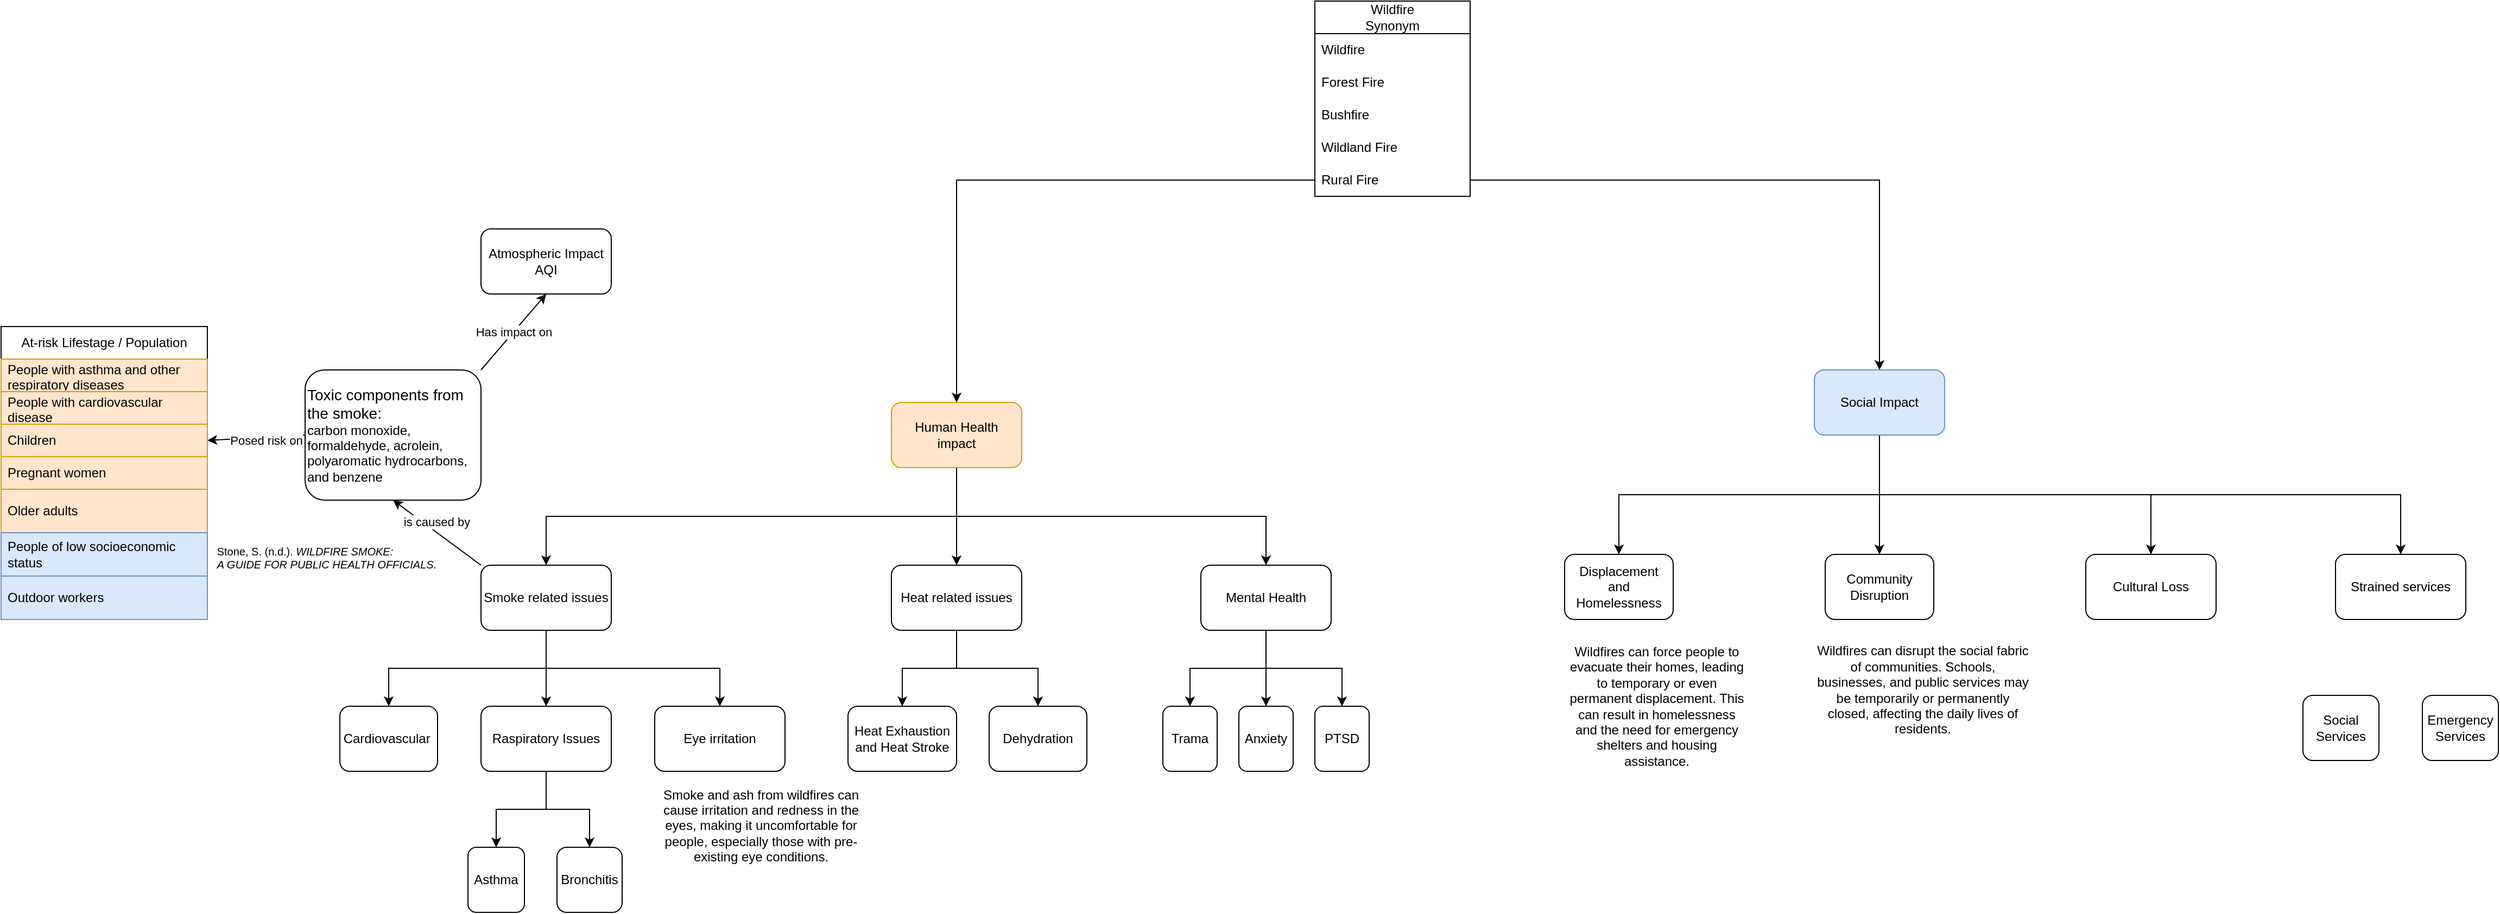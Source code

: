 <mxfile version="22.0.6" type="github">
  <diagram name="第 1 页" id="l8xfBAseH4ksvrrm0t2u">
    <mxGraphModel dx="2327" dy="836" grid="1" gridSize="10" guides="1" tooltips="1" connect="1" arrows="1" fold="1" page="1" pageScale="1" pageWidth="827" pageHeight="1169" math="0" shadow="0">
      <root>
        <mxCell id="0" />
        <mxCell id="1" parent="0" />
        <mxCell id="niaGHHPIjS1ahwkak-Eg-12" style="edgeStyle=orthogonalEdgeStyle;rounded=0;orthogonalLoop=1;jettySize=auto;html=1;exitX=0.5;exitY=1;exitDx=0;exitDy=0;" edge="1" parent="1" source="niaGHHPIjS1ahwkak-Eg-1" target="niaGHHPIjS1ahwkak-Eg-11">
          <mxGeometry relative="1" as="geometry" />
        </mxCell>
        <mxCell id="niaGHHPIjS1ahwkak-Eg-13" style="edgeStyle=orthogonalEdgeStyle;rounded=0;orthogonalLoop=1;jettySize=auto;html=1;exitX=0.5;exitY=1;exitDx=0;exitDy=0;" edge="1" parent="1" source="niaGHHPIjS1ahwkak-Eg-1" target="niaGHHPIjS1ahwkak-Eg-5">
          <mxGeometry relative="1" as="geometry" />
        </mxCell>
        <mxCell id="niaGHHPIjS1ahwkak-Eg-14" style="edgeStyle=orthogonalEdgeStyle;rounded=0;orthogonalLoop=1;jettySize=auto;html=1;exitX=0.5;exitY=1;exitDx=0;exitDy=0;" edge="1" parent="1" source="niaGHHPIjS1ahwkak-Eg-1" target="niaGHHPIjS1ahwkak-Eg-4">
          <mxGeometry relative="1" as="geometry" />
        </mxCell>
        <mxCell id="niaGHHPIjS1ahwkak-Eg-1" value="Human Health &lt;br&gt;impact" style="rounded=1;whiteSpace=wrap;html=1;fillColor=#ffe6cc;strokeColor=#d79b00;" vertex="1" parent="1">
          <mxGeometry x="360" y="500" width="120" height="60" as="geometry" />
        </mxCell>
        <mxCell id="niaGHHPIjS1ahwkak-Eg-22" style="edgeStyle=orthogonalEdgeStyle;rounded=0;orthogonalLoop=1;jettySize=auto;html=1;exitX=0.5;exitY=1;exitDx=0;exitDy=0;entryX=0.5;entryY=0;entryDx=0;entryDy=0;" edge="1" parent="1" source="niaGHHPIjS1ahwkak-Eg-2" target="niaGHHPIjS1ahwkak-Eg-3">
          <mxGeometry relative="1" as="geometry" />
        </mxCell>
        <mxCell id="niaGHHPIjS1ahwkak-Eg-23" style="edgeStyle=orthogonalEdgeStyle;rounded=0;orthogonalLoop=1;jettySize=auto;html=1;exitX=0.5;exitY=1;exitDx=0;exitDy=0;" edge="1" parent="1" source="niaGHHPIjS1ahwkak-Eg-2" target="niaGHHPIjS1ahwkak-Eg-18">
          <mxGeometry relative="1" as="geometry" />
        </mxCell>
        <mxCell id="niaGHHPIjS1ahwkak-Eg-2" value="Raspiratory Issues" style="rounded=1;whiteSpace=wrap;html=1;" vertex="1" parent="1">
          <mxGeometry x="-18" y="780" width="120" height="60" as="geometry" />
        </mxCell>
        <mxCell id="niaGHHPIjS1ahwkak-Eg-3" value="Asthma" style="rounded=1;whiteSpace=wrap;html=1;" vertex="1" parent="1">
          <mxGeometry x="-30" y="910" width="52" height="60" as="geometry" />
        </mxCell>
        <mxCell id="niaGHHPIjS1ahwkak-Eg-25" style="edgeStyle=orthogonalEdgeStyle;rounded=0;orthogonalLoop=1;jettySize=auto;html=1;exitX=0.5;exitY=1;exitDx=0;exitDy=0;entryX=0.5;entryY=0;entryDx=0;entryDy=0;" edge="1" parent="1" source="niaGHHPIjS1ahwkak-Eg-4" target="niaGHHPIjS1ahwkak-Eg-6">
          <mxGeometry relative="1" as="geometry" />
        </mxCell>
        <mxCell id="niaGHHPIjS1ahwkak-Eg-26" style="edgeStyle=orthogonalEdgeStyle;rounded=0;orthogonalLoop=1;jettySize=auto;html=1;exitX=0.5;exitY=1;exitDx=0;exitDy=0;" edge="1" parent="1" source="niaGHHPIjS1ahwkak-Eg-4" target="niaGHHPIjS1ahwkak-Eg-7">
          <mxGeometry relative="1" as="geometry" />
        </mxCell>
        <mxCell id="niaGHHPIjS1ahwkak-Eg-27" style="edgeStyle=orthogonalEdgeStyle;rounded=0;orthogonalLoop=1;jettySize=auto;html=1;exitX=0.5;exitY=1;exitDx=0;exitDy=0;" edge="1" parent="1" source="niaGHHPIjS1ahwkak-Eg-4" target="niaGHHPIjS1ahwkak-Eg-24">
          <mxGeometry relative="1" as="geometry" />
        </mxCell>
        <mxCell id="niaGHHPIjS1ahwkak-Eg-4" value="Mental Health" style="rounded=1;whiteSpace=wrap;html=1;" vertex="1" parent="1">
          <mxGeometry x="645" y="650" width="120" height="60" as="geometry" />
        </mxCell>
        <mxCell id="niaGHHPIjS1ahwkak-Eg-32" style="edgeStyle=orthogonalEdgeStyle;rounded=0;orthogonalLoop=1;jettySize=auto;html=1;exitX=0.5;exitY=1;exitDx=0;exitDy=0;" edge="1" parent="1" source="niaGHHPIjS1ahwkak-Eg-5" target="niaGHHPIjS1ahwkak-Eg-29">
          <mxGeometry relative="1" as="geometry" />
        </mxCell>
        <mxCell id="niaGHHPIjS1ahwkak-Eg-33" style="edgeStyle=orthogonalEdgeStyle;rounded=0;orthogonalLoop=1;jettySize=auto;html=1;exitX=0.5;exitY=1;exitDx=0;exitDy=0;" edge="1" parent="1" source="niaGHHPIjS1ahwkak-Eg-5" target="niaGHHPIjS1ahwkak-Eg-31">
          <mxGeometry relative="1" as="geometry" />
        </mxCell>
        <mxCell id="niaGHHPIjS1ahwkak-Eg-5" value="Heat related issues" style="rounded=1;whiteSpace=wrap;html=1;" vertex="1" parent="1">
          <mxGeometry x="360" y="650" width="120" height="60" as="geometry" />
        </mxCell>
        <mxCell id="niaGHHPIjS1ahwkak-Eg-6" value="Trama" style="rounded=1;whiteSpace=wrap;html=1;" vertex="1" parent="1">
          <mxGeometry x="610" y="780" width="50" height="60" as="geometry" />
        </mxCell>
        <mxCell id="niaGHHPIjS1ahwkak-Eg-7" value="Anxiety" style="rounded=1;whiteSpace=wrap;html=1;" vertex="1" parent="1">
          <mxGeometry x="680" y="780" width="50" height="60" as="geometry" />
        </mxCell>
        <mxCell id="niaGHHPIjS1ahwkak-Eg-9" value="Cardiovascular&amp;nbsp;" style="rounded=1;whiteSpace=wrap;html=1;" vertex="1" parent="1">
          <mxGeometry x="-148" y="780" width="90" height="60" as="geometry" />
        </mxCell>
        <mxCell id="niaGHHPIjS1ahwkak-Eg-19" style="edgeStyle=orthogonalEdgeStyle;rounded=0;orthogonalLoop=1;jettySize=auto;html=1;exitX=0.5;exitY=1;exitDx=0;exitDy=0;" edge="1" parent="1" source="niaGHHPIjS1ahwkak-Eg-11" target="niaGHHPIjS1ahwkak-Eg-2">
          <mxGeometry relative="1" as="geometry" />
        </mxCell>
        <mxCell id="niaGHHPIjS1ahwkak-Eg-20" style="edgeStyle=orthogonalEdgeStyle;rounded=0;orthogonalLoop=1;jettySize=auto;html=1;exitX=0.5;exitY=1;exitDx=0;exitDy=0;" edge="1" parent="1" source="niaGHHPIjS1ahwkak-Eg-11" target="niaGHHPIjS1ahwkak-Eg-9">
          <mxGeometry relative="1" as="geometry" />
        </mxCell>
        <mxCell id="niaGHHPIjS1ahwkak-Eg-21" style="edgeStyle=orthogonalEdgeStyle;rounded=0;orthogonalLoop=1;jettySize=auto;html=1;exitX=0.5;exitY=1;exitDx=0;exitDy=0;entryX=0.5;entryY=0;entryDx=0;entryDy=0;" edge="1" parent="1" source="niaGHHPIjS1ahwkak-Eg-11" target="niaGHHPIjS1ahwkak-Eg-15">
          <mxGeometry relative="1" as="geometry" />
        </mxCell>
        <mxCell id="niaGHHPIjS1ahwkak-Eg-64" style="rounded=0;orthogonalLoop=1;jettySize=auto;html=1;exitX=0;exitY=0;exitDx=0;exitDy=0;entryX=0.5;entryY=1;entryDx=0;entryDy=0;" edge="1" parent="1" source="niaGHHPIjS1ahwkak-Eg-11" target="niaGHHPIjS1ahwkak-Eg-53">
          <mxGeometry relative="1" as="geometry" />
        </mxCell>
        <mxCell id="niaGHHPIjS1ahwkak-Eg-65" value="is caused by" style="edgeLabel;html=1;align=center;verticalAlign=middle;resizable=0;points=[];" vertex="1" connectable="0" parent="niaGHHPIjS1ahwkak-Eg-64">
          <mxGeometry x="-0.102" relative="1" as="geometry">
            <mxPoint x="-5" y="-13" as="offset" />
          </mxGeometry>
        </mxCell>
        <mxCell id="niaGHHPIjS1ahwkak-Eg-11" value="Smoke related issues" style="rounded=1;whiteSpace=wrap;html=1;" vertex="1" parent="1">
          <mxGeometry x="-18" y="650" width="120" height="60" as="geometry" />
        </mxCell>
        <mxCell id="niaGHHPIjS1ahwkak-Eg-15" value="Eye irritation" style="rounded=1;whiteSpace=wrap;html=1;" vertex="1" parent="1">
          <mxGeometry x="142" y="780" width="120" height="60" as="geometry" />
        </mxCell>
        <mxCell id="niaGHHPIjS1ahwkak-Eg-16" value="Smoke and ash from wildfires can cause irritation and redness in the eyes, making it uncomfortable for people, especially those with pre-existing eye conditions." style="text;html=1;strokeColor=none;fillColor=none;align=center;verticalAlign=middle;whiteSpace=wrap;rounded=0;" vertex="1" parent="1">
          <mxGeometry x="142" y="850" width="196" height="80" as="geometry" />
        </mxCell>
        <mxCell id="niaGHHPIjS1ahwkak-Eg-18" value="Bronchitis" style="rounded=1;whiteSpace=wrap;html=1;" vertex="1" parent="1">
          <mxGeometry x="52" y="910" width="60" height="60" as="geometry" />
        </mxCell>
        <mxCell id="niaGHHPIjS1ahwkak-Eg-24" value="PTSD" style="rounded=1;whiteSpace=wrap;html=1;" vertex="1" parent="1">
          <mxGeometry x="750" y="780" width="50" height="60" as="geometry" />
        </mxCell>
        <mxCell id="niaGHHPIjS1ahwkak-Eg-29" value="Heat Exhaustion and Heat Stroke" style="rounded=1;whiteSpace=wrap;html=1;" vertex="1" parent="1">
          <mxGeometry x="320" y="780" width="100" height="60" as="geometry" />
        </mxCell>
        <mxCell id="niaGHHPIjS1ahwkak-Eg-31" value="Dehydration" style="rounded=1;whiteSpace=wrap;html=1;" vertex="1" parent="1">
          <mxGeometry x="450" y="780" width="90" height="60" as="geometry" />
        </mxCell>
        <mxCell id="niaGHHPIjS1ahwkak-Eg-38" style="edgeStyle=orthogonalEdgeStyle;rounded=0;orthogonalLoop=1;jettySize=auto;html=1;exitX=0.5;exitY=1;exitDx=0;exitDy=0;entryX=0.5;entryY=0;entryDx=0;entryDy=0;" edge="1" parent="1" source="niaGHHPIjS1ahwkak-Eg-34" target="niaGHHPIjS1ahwkak-Eg-35">
          <mxGeometry relative="1" as="geometry" />
        </mxCell>
        <mxCell id="niaGHHPIjS1ahwkak-Eg-39" style="edgeStyle=orthogonalEdgeStyle;rounded=0;orthogonalLoop=1;jettySize=auto;html=1;exitX=0.5;exitY=1;exitDx=0;exitDy=0;" edge="1" parent="1" source="niaGHHPIjS1ahwkak-Eg-34" target="niaGHHPIjS1ahwkak-Eg-36">
          <mxGeometry relative="1" as="geometry" />
        </mxCell>
        <mxCell id="niaGHHPIjS1ahwkak-Eg-40" style="edgeStyle=orthogonalEdgeStyle;rounded=0;orthogonalLoop=1;jettySize=auto;html=1;exitX=0.5;exitY=1;exitDx=0;exitDy=0;entryX=0.5;entryY=0;entryDx=0;entryDy=0;" edge="1" parent="1" source="niaGHHPIjS1ahwkak-Eg-34" target="niaGHHPIjS1ahwkak-Eg-37">
          <mxGeometry relative="1" as="geometry" />
        </mxCell>
        <mxCell id="niaGHHPIjS1ahwkak-Eg-42" style="edgeStyle=orthogonalEdgeStyle;rounded=0;orthogonalLoop=1;jettySize=auto;html=1;exitX=0.5;exitY=1;exitDx=0;exitDy=0;" edge="1" parent="1" source="niaGHHPIjS1ahwkak-Eg-34" target="niaGHHPIjS1ahwkak-Eg-41">
          <mxGeometry relative="1" as="geometry" />
        </mxCell>
        <mxCell id="niaGHHPIjS1ahwkak-Eg-34" value="Social Impact" style="rounded=1;whiteSpace=wrap;html=1;fillColor=#dae8fc;strokeColor=#6c8ebf;" vertex="1" parent="1">
          <mxGeometry x="1210" y="470" width="120" height="60" as="geometry" />
        </mxCell>
        <mxCell id="niaGHHPIjS1ahwkak-Eg-35" value="Displacement&lt;br&gt;and Homelessness" style="rounded=1;whiteSpace=wrap;html=1;" vertex="1" parent="1">
          <mxGeometry x="980" y="640" width="100" height="60" as="geometry" />
        </mxCell>
        <mxCell id="niaGHHPIjS1ahwkak-Eg-36" value="Community Disruption" style="rounded=1;whiteSpace=wrap;html=1;" vertex="1" parent="1">
          <mxGeometry x="1220" y="640" width="100" height="60" as="geometry" />
        </mxCell>
        <mxCell id="niaGHHPIjS1ahwkak-Eg-37" value="Cultural Loss" style="rounded=1;whiteSpace=wrap;html=1;" vertex="1" parent="1">
          <mxGeometry x="1460" y="640" width="120" height="60" as="geometry" />
        </mxCell>
        <mxCell id="niaGHHPIjS1ahwkak-Eg-41" value="Strained services" style="rounded=1;whiteSpace=wrap;html=1;" vertex="1" parent="1">
          <mxGeometry x="1690" y="640" width="120" height="60" as="geometry" />
        </mxCell>
        <mxCell id="niaGHHPIjS1ahwkak-Eg-43" value="Social Services" style="rounded=1;whiteSpace=wrap;html=1;" vertex="1" parent="1">
          <mxGeometry x="1660" y="770" width="70" height="60" as="geometry" />
        </mxCell>
        <mxCell id="niaGHHPIjS1ahwkak-Eg-44" value="Emergency&lt;br&gt;Services" style="rounded=1;whiteSpace=wrap;html=1;" vertex="1" parent="1">
          <mxGeometry x="1770" y="770" width="70" height="60" as="geometry" />
        </mxCell>
        <mxCell id="niaGHHPIjS1ahwkak-Eg-45" value="Wildfires can disrupt the social fabric of communities. Schools, businesses, and public services may be temporarily or permanently closed, affecting the daily lives of residents." style="text;html=1;strokeColor=none;fillColor=none;align=center;verticalAlign=middle;whiteSpace=wrap;rounded=0;" vertex="1" parent="1">
          <mxGeometry x="1210" y="750" width="200" height="30" as="geometry" />
        </mxCell>
        <mxCell id="niaGHHPIjS1ahwkak-Eg-46" value="Wildfires can force people to evacuate their homes, leading to temporary or even permanent displacement. This can result in homelessness and the need for emergency shelters and housing assistance." style="text;html=1;strokeColor=none;fillColor=none;align=center;verticalAlign=middle;whiteSpace=wrap;rounded=0;" vertex="1" parent="1">
          <mxGeometry x="980" y="750" width="170" height="60" as="geometry" />
        </mxCell>
        <mxCell id="niaGHHPIjS1ahwkak-Eg-47" value="Wildfire&lt;br&gt;Synonym" style="swimlane;fontStyle=0;childLayout=stackLayout;horizontal=1;startSize=30;horizontalStack=0;resizeParent=1;resizeParentMax=0;resizeLast=0;collapsible=1;marginBottom=0;whiteSpace=wrap;html=1;" vertex="1" parent="1">
          <mxGeometry x="750" y="130" width="143" height="180" as="geometry">
            <mxRectangle x="-413" y="750" width="90" height="30" as="alternateBounds" />
          </mxGeometry>
        </mxCell>
        <mxCell id="niaGHHPIjS1ahwkak-Eg-48" value="Wildfire" style="text;strokeColor=none;fillColor=none;align=left;verticalAlign=middle;spacingLeft=4;spacingRight=4;overflow=hidden;points=[[0,0.5],[1,0.5]];portConstraint=eastwest;rotatable=0;whiteSpace=wrap;html=1;" vertex="1" parent="niaGHHPIjS1ahwkak-Eg-47">
          <mxGeometry y="30" width="143" height="30" as="geometry" />
        </mxCell>
        <mxCell id="niaGHHPIjS1ahwkak-Eg-49" value="Forest Fire" style="text;strokeColor=none;fillColor=none;align=left;verticalAlign=middle;spacingLeft=4;spacingRight=4;overflow=hidden;points=[[0,0.5],[1,0.5]];portConstraint=eastwest;rotatable=0;whiteSpace=wrap;html=1;" vertex="1" parent="niaGHHPIjS1ahwkak-Eg-47">
          <mxGeometry y="60" width="143" height="30" as="geometry" />
        </mxCell>
        <mxCell id="niaGHHPIjS1ahwkak-Eg-50" value="Bushfire" style="text;strokeColor=none;fillColor=none;align=left;verticalAlign=middle;spacingLeft=4;spacingRight=4;overflow=hidden;points=[[0,0.5],[1,0.5]];portConstraint=eastwest;rotatable=0;whiteSpace=wrap;html=1;" vertex="1" parent="niaGHHPIjS1ahwkak-Eg-47">
          <mxGeometry y="90" width="143" height="30" as="geometry" />
        </mxCell>
        <mxCell id="niaGHHPIjS1ahwkak-Eg-51" value="Wildland Fire" style="text;strokeColor=none;fillColor=none;align=left;verticalAlign=middle;spacingLeft=4;spacingRight=4;overflow=hidden;points=[[0,0.5],[1,0.5]];portConstraint=eastwest;rotatable=0;whiteSpace=wrap;html=1;" vertex="1" parent="niaGHHPIjS1ahwkak-Eg-47">
          <mxGeometry y="120" width="143" height="30" as="geometry" />
        </mxCell>
        <mxCell id="niaGHHPIjS1ahwkak-Eg-52" value="Rural Fire" style="text;strokeColor=none;fillColor=none;align=left;verticalAlign=middle;spacingLeft=4;spacingRight=4;overflow=hidden;points=[[0,0.5],[1,0.5]];portConstraint=eastwest;rotatable=0;whiteSpace=wrap;html=1;" vertex="1" parent="niaGHHPIjS1ahwkak-Eg-47">
          <mxGeometry y="150" width="143" height="30" as="geometry" />
        </mxCell>
        <mxCell id="niaGHHPIjS1ahwkak-Eg-68" style="rounded=0;orthogonalLoop=1;jettySize=auto;html=1;exitX=0;exitY=0.5;exitDx=0;exitDy=0;entryX=1;entryY=0.5;entryDx=0;entryDy=0;" edge="1" parent="1" source="niaGHHPIjS1ahwkak-Eg-53" target="niaGHHPIjS1ahwkak-Eg-58">
          <mxGeometry relative="1" as="geometry" />
        </mxCell>
        <mxCell id="niaGHHPIjS1ahwkak-Eg-69" value="Posed risk on" style="edgeLabel;html=1;align=center;verticalAlign=middle;resizable=0;points=[];" vertex="1" connectable="0" parent="niaGHHPIjS1ahwkak-Eg-68">
          <mxGeometry x="-0.199" y="2" relative="1" as="geometry">
            <mxPoint y="1" as="offset" />
          </mxGeometry>
        </mxCell>
        <mxCell id="niaGHHPIjS1ahwkak-Eg-73" style="rounded=0;orthogonalLoop=1;jettySize=auto;html=1;exitX=1;exitY=0;exitDx=0;exitDy=0;entryX=0.5;entryY=1;entryDx=0;entryDy=0;" edge="1" parent="1" source="niaGHHPIjS1ahwkak-Eg-53" target="niaGHHPIjS1ahwkak-Eg-72">
          <mxGeometry relative="1" as="geometry" />
        </mxCell>
        <mxCell id="niaGHHPIjS1ahwkak-Eg-74" value="Has impact on" style="edgeLabel;html=1;align=center;verticalAlign=middle;resizable=0;points=[];" vertex="1" connectable="0" parent="niaGHHPIjS1ahwkak-Eg-73">
          <mxGeometry x="0.008" y="1" relative="1" as="geometry">
            <mxPoint y="1" as="offset" />
          </mxGeometry>
        </mxCell>
        <mxCell id="niaGHHPIjS1ahwkak-Eg-53" value="&lt;font style=&quot;font-size: 14px;&quot;&gt;Toxic components from the smoke:&lt;/font&gt;&lt;br&gt;carbon monoxide, formaldehyde, acrolein, polyaromatic hydrocarbons, and benzene" style="rounded=1;whiteSpace=wrap;html=1;align=left;" vertex="1" parent="1">
          <mxGeometry x="-180" y="470" width="162" height="120" as="geometry" />
        </mxCell>
        <mxCell id="niaGHHPIjS1ahwkak-Eg-55" value="At-risk Lifestage / Population" style="swimlane;fontStyle=0;childLayout=stackLayout;horizontal=1;startSize=30;horizontalStack=0;resizeParent=1;resizeParentMax=0;resizeLast=0;collapsible=1;marginBottom=0;whiteSpace=wrap;html=1;" vertex="1" parent="1">
          <mxGeometry x="-460" y="430" width="190" height="270" as="geometry">
            <mxRectangle x="-440" y="380" width="190" height="30" as="alternateBounds" />
          </mxGeometry>
        </mxCell>
        <mxCell id="niaGHHPIjS1ahwkak-Eg-56" value="People with asthma and other respiratory diseases" style="text;strokeColor=#d79b00;fillColor=#ffe6cc;align=left;verticalAlign=middle;spacingLeft=4;spacingRight=4;overflow=hidden;points=[[0,0.5],[1,0.5]];portConstraint=eastwest;rotatable=0;whiteSpace=wrap;html=1;" vertex="1" parent="niaGHHPIjS1ahwkak-Eg-55">
          <mxGeometry y="30" width="190" height="30" as="geometry" />
        </mxCell>
        <mxCell id="niaGHHPIjS1ahwkak-Eg-57" value="People with cardiovascular disease" style="text;strokeColor=#d79b00;fillColor=#ffe6cc;align=left;verticalAlign=middle;spacingLeft=4;spacingRight=4;overflow=hidden;points=[[0,0.5],[1,0.5]];portConstraint=eastwest;rotatable=0;whiteSpace=wrap;html=1;" vertex="1" parent="niaGHHPIjS1ahwkak-Eg-55">
          <mxGeometry y="60" width="190" height="30" as="geometry" />
        </mxCell>
        <mxCell id="niaGHHPIjS1ahwkak-Eg-58" value="Children" style="text;strokeColor=#d79b00;fillColor=#ffe6cc;align=left;verticalAlign=middle;spacingLeft=4;spacingRight=4;overflow=hidden;points=[[0,0.5],[1,0.5]];portConstraint=eastwest;rotatable=0;whiteSpace=wrap;html=1;" vertex="1" parent="niaGHHPIjS1ahwkak-Eg-55">
          <mxGeometry y="90" width="190" height="30" as="geometry" />
        </mxCell>
        <mxCell id="niaGHHPIjS1ahwkak-Eg-59" value="Pregnant women" style="text;strokeColor=#d79b00;fillColor=#ffe6cc;align=left;verticalAlign=middle;spacingLeft=4;spacingRight=4;overflow=hidden;points=[[0,0.5],[1,0.5]];portConstraint=eastwest;rotatable=0;whiteSpace=wrap;html=1;" vertex="1" parent="niaGHHPIjS1ahwkak-Eg-55">
          <mxGeometry y="120" width="190" height="30" as="geometry" />
        </mxCell>
        <mxCell id="niaGHHPIjS1ahwkak-Eg-60" value="Older adults" style="text;whiteSpace=wrap;verticalAlign=middle;html=1;spacingLeft=4;fillColor=#ffe6cc;strokeColor=#d79b00;" vertex="1" parent="niaGHHPIjS1ahwkak-Eg-55">
          <mxGeometry y="150" width="190" height="40" as="geometry" />
        </mxCell>
        <mxCell id="niaGHHPIjS1ahwkak-Eg-61" value="People of low socioeconomic status" style="text;whiteSpace=wrap;verticalAlign=middle;html=1;spacingLeft=4;fillColor=#dae8fc;strokeColor=#6c8ebf;" vertex="1" parent="niaGHHPIjS1ahwkak-Eg-55">
          <mxGeometry y="190" width="190" height="40" as="geometry" />
        </mxCell>
        <mxCell id="niaGHHPIjS1ahwkak-Eg-62" value="Outdoor workers" style="text;whiteSpace=wrap;verticalAlign=middle;html=1;spacingLeft=4;fillColor=#dae8fc;strokeColor=#6c8ebf;" vertex="1" parent="niaGHHPIjS1ahwkak-Eg-55">
          <mxGeometry y="230" width="190" height="40" as="geometry" />
        </mxCell>
        <mxCell id="niaGHHPIjS1ahwkak-Eg-70" style="edgeStyle=orthogonalEdgeStyle;rounded=0;orthogonalLoop=1;jettySize=auto;html=1;exitX=0;exitY=0.5;exitDx=0;exitDy=0;" edge="1" parent="1" source="niaGHHPIjS1ahwkak-Eg-52" target="niaGHHPIjS1ahwkak-Eg-1">
          <mxGeometry relative="1" as="geometry" />
        </mxCell>
        <mxCell id="niaGHHPIjS1ahwkak-Eg-71" style="edgeStyle=orthogonalEdgeStyle;rounded=0;orthogonalLoop=1;jettySize=auto;html=1;exitX=1;exitY=0.5;exitDx=0;exitDy=0;" edge="1" parent="1" source="niaGHHPIjS1ahwkak-Eg-52" target="niaGHHPIjS1ahwkak-Eg-34">
          <mxGeometry relative="1" as="geometry" />
        </mxCell>
        <mxCell id="niaGHHPIjS1ahwkak-Eg-72" value="Atmospheric Impact&lt;br&gt;AQI" style="rounded=1;whiteSpace=wrap;html=1;" vertex="1" parent="1">
          <mxGeometry x="-18" y="340" width="120" height="60" as="geometry" />
        </mxCell>
        <mxCell id="niaGHHPIjS1ahwkak-Eg-75" value="&lt;p style=&quot;font-size: 8px;&quot; class=&quot;MsoBibliography&quot;&gt;&lt;/p&gt;&lt;div style=&quot;text-align: left; font-size: 10px;&quot;&gt;&lt;font style=&quot;font-size: 10px;&quot;&gt;&lt;span style=&quot;background-color: initial;&quot;&gt;Stone, S. (n.d.). &lt;/span&gt;&lt;i style=&quot;background-color: initial;&quot;&gt;WILDFIRE SMOKE:&lt;/i&gt;&lt;/font&gt;&lt;/div&gt;&lt;i style=&quot;font-size: 10px;&quot;&gt;&lt;div style=&quot;text-align: left;&quot;&gt;&lt;font style=&quot;font-size: 10px;&quot;&gt;&lt;i style=&quot;background-color: initial;&quot;&gt;A GUIDE FOR PUBLIC HEALTH OFFICIALS&lt;/i&gt;&lt;span style=&quot;background-color: initial;&quot;&gt;.&lt;/span&gt;&lt;/font&gt;&lt;/div&gt;&lt;/i&gt;&lt;p&gt;&lt;/p&gt;" style="text;html=1;strokeColor=none;fillColor=none;align=center;verticalAlign=middle;whiteSpace=wrap;rounded=0;" vertex="1" parent="1">
          <mxGeometry x="-270" y="630" width="220" height="30" as="geometry" />
        </mxCell>
      </root>
    </mxGraphModel>
  </diagram>
</mxfile>
